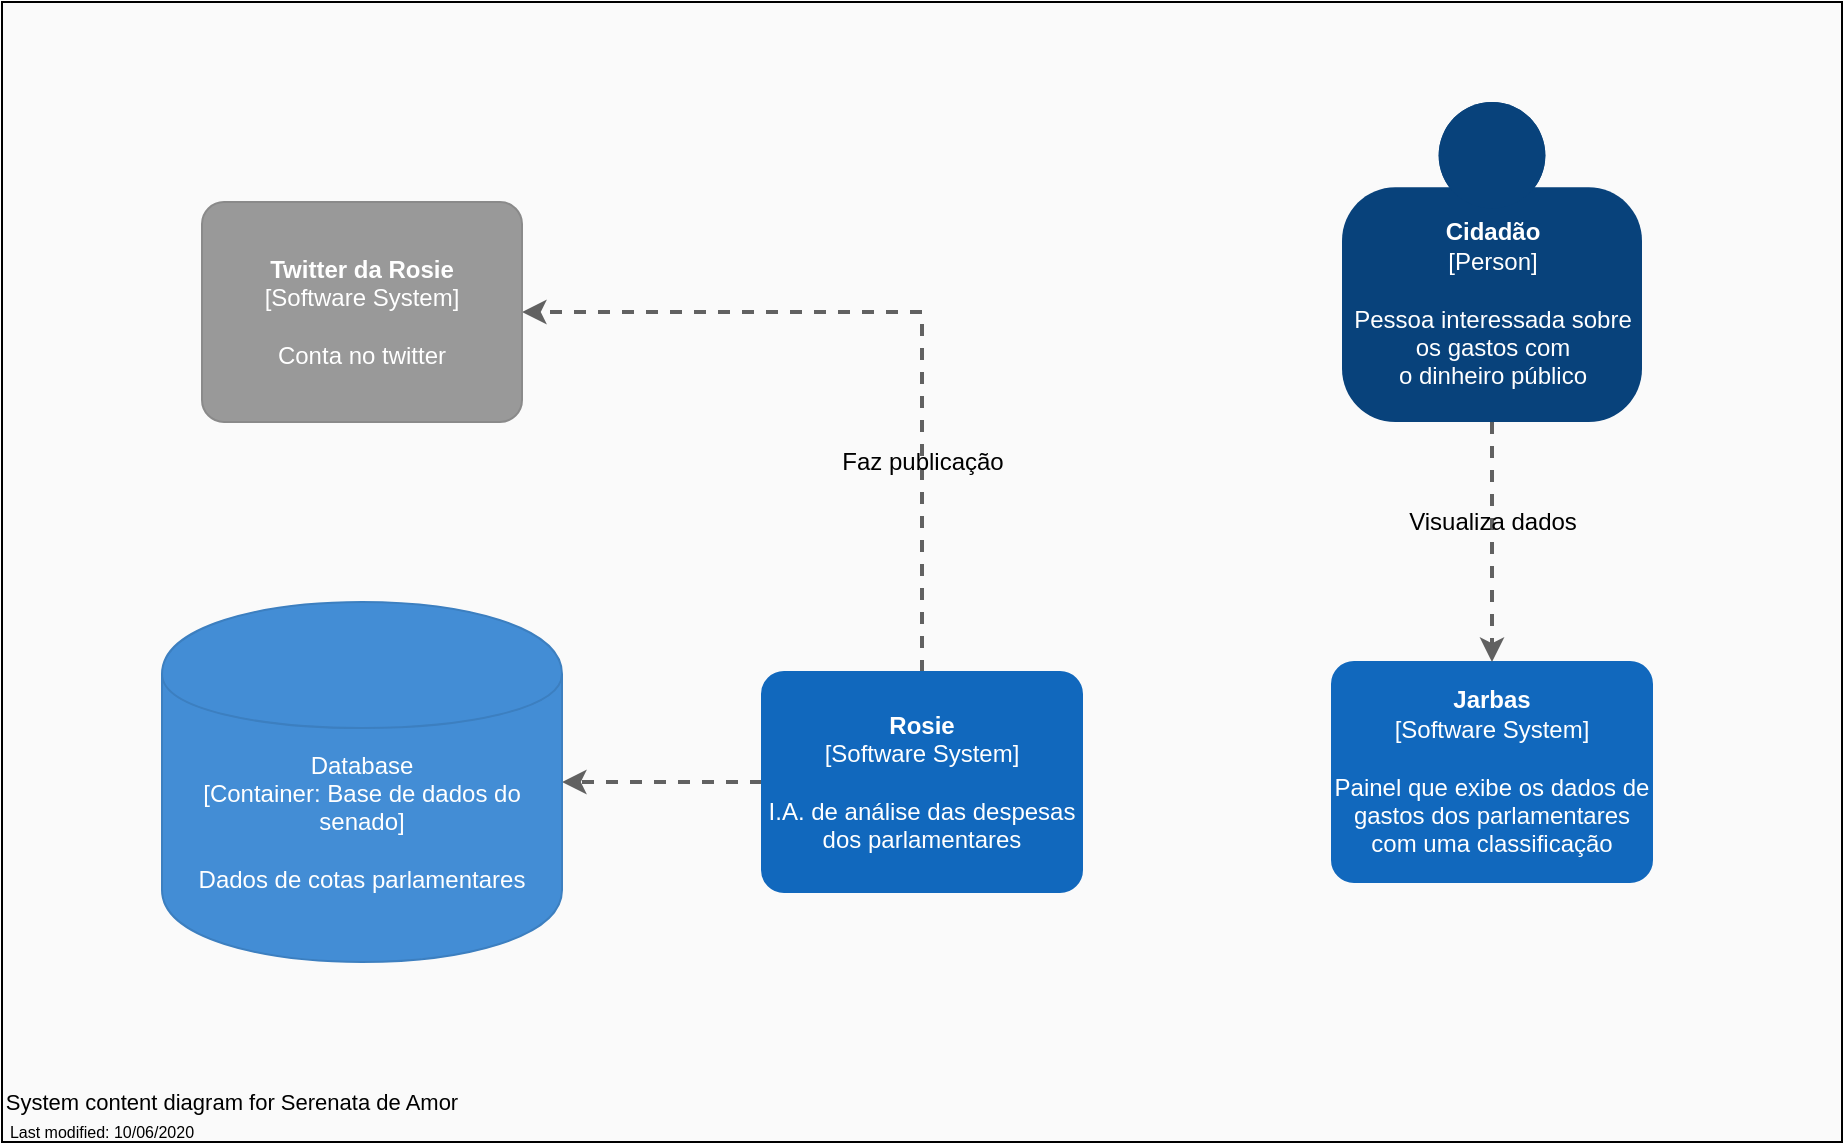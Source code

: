 <mxfile version="13.6.5">
    <diagram id="9_6gIEWsk8SYqdt57Kxq" name="Page-1">
        <mxGraphModel dx="1260" dy="533" grid="1" gridSize="10" guides="1" tooltips="1" connect="1" arrows="1" fold="1" page="1" pageScale="1" pageWidth="827" pageHeight="1169" math="0" shadow="0">
            <root>
                <mxCell id="0"/>
                <mxCell id="1" parent="0"/>
                <mxCell id="C-gh5obO0RlPB5jwihEL-24" value="" style="rounded=0;whiteSpace=wrap;html=1;fontSize=12;fillColor=#FAFAFA;" parent="1" vertex="1">
                    <mxGeometry x="40" y="70" width="920" height="570" as="geometry"/>
                </mxCell>
                <mxCell id="C-gh5obO0RlPB5jwihEL-14" style="edgeStyle=orthogonalEdgeStyle;rounded=0;orthogonalLoop=1;jettySize=auto;html=1;dashed=1;strokeColor=#616161;fontSize=12;shadow=0;strokeWidth=2;" parent="1" source="C-gh5obO0RlPB5jwihEL-1" target="C-gh5obO0RlPB5jwihEL-13" edge="1">
                    <mxGeometry relative="1" as="geometry">
                        <Array as="points">
                            <mxPoint x="500" y="225"/>
                        </Array>
                    </mxGeometry>
                </mxCell>
                <mxCell id="C-gh5obO0RlPB5jwihEL-16" value="Faz publicação" style="edgeLabel;html=1;align=center;verticalAlign=middle;resizable=0;points=[];fontSize=12;labelBackgroundColor=none;fontColor=#000000;" parent="C-gh5obO0RlPB5jwihEL-14" vertex="1" connectable="0">
                    <mxGeometry x="-0.416" y="2" relative="1" as="geometry">
                        <mxPoint x="2" y="6" as="offset"/>
                    </mxGeometry>
                </mxCell>
                <mxCell id="C-gh5obO0RlPB5jwihEL-15" style="edgeStyle=orthogonalEdgeStyle;rounded=0;orthogonalLoop=1;jettySize=auto;html=1;entryX=1;entryY=0.5;entryDx=0;entryDy=0;entryPerimeter=0;dashed=1;strokeColor=#616161;fontSize=12;strokeWidth=2;" parent="1" source="C-gh5obO0RlPB5jwihEL-1" target="C-gh5obO0RlPB5jwihEL-6" edge="1">
                    <mxGeometry relative="1" as="geometry">
                        <Array as="points">
                            <mxPoint x="410" y="460"/>
                            <mxPoint x="410" y="460"/>
                        </Array>
                    </mxGeometry>
                </mxCell>
                <object placeholders="1" c4Name="Rosie" c4Type="Software System" c4Description="I.A. de análise das despesas dos parlamentares" label="&lt;b&gt;%c4Name%&lt;/b&gt;&lt;div&gt;[%c4Type%]&lt;/div&gt;&lt;br&gt;&lt;div&gt;%c4Description%&lt;/div&gt;" id="C-gh5obO0RlPB5jwihEL-1">
                    <mxCell style="rounded=1;whiteSpace=wrap;html=1;labelBackgroundColor=none;fillColor=#1168BD;fontColor=#ffffff;align=center;arcSize=10;strokeColor=#1168BD;metaEdit=1;metaData={&quot;c4Type&quot;:{&quot;editable&quot;:false}};points=[[0.25,0,0],[0.5,0,0],[0.75,0,0],[1,0.25,0],[1,0.5,0],[1,0.75,0],[0.75,1,0],[0.5,1,0],[0.25,1,0],[0,0.75,0],[0,0.5,0],[0,0.25,0]];" parent="1" vertex="1">
                        <mxGeometry x="420" y="405" width="160" height="110.0" as="geometry"/>
                    </mxCell>
                </object>
                <object placeholders="1" c4Name="Jarbas" c4Type="Software System" c4Description="Painel que exibe os dados de gastos dos parlamentares com uma classificação" label="&lt;b&gt;%c4Name%&lt;/b&gt;&lt;div&gt;[%c4Type%]&lt;/div&gt;&lt;br&gt;&lt;div&gt;%c4Description%&lt;/div&gt;" id="C-gh5obO0RlPB5jwihEL-3">
                    <mxCell style="rounded=1;whiteSpace=wrap;html=1;labelBackgroundColor=none;fillColor=#1168BD;fontColor=#ffffff;align=center;arcSize=10;strokeColor=#1168BD;metaEdit=1;metaData={&quot;c4Type&quot;:{&quot;editable&quot;:false}};points=[[0.25,0,0],[0.5,0,0],[0.75,0,0],[1,0.25,0],[1,0.5,0],[1,0.75,0],[0.75,1,0],[0.5,1,0],[0.25,1,0],[0,0.75,0],[0,0.5,0],[0,0.25,0]];" parent="1" vertex="1">
                        <mxGeometry x="705" y="400" width="160" height="110.0" as="geometry"/>
                    </mxCell>
                </object>
                <object placeholders="1" c4Type="Database" c4Technology="Base de dados do senado" c4Description="Dados de cotas parlamentares" label="%c4Type%&lt;div style=&quot;font-size: 12px;&quot;&gt;[Container:&amp;nbsp;%c4Technology%]&lt;/div&gt;&lt;br style=&quot;font-size: 12px;&quot;&gt;&lt;div style=&quot;font-size: 12px;&quot;&gt;%c4Description%&lt;/div&gt;" id="C-gh5obO0RlPB5jwihEL-6">
                    <mxCell style="shape=cylinder;whiteSpace=wrap;html=1;boundedLbl=1;rounded=0;labelBackgroundColor=none;fillColor=#438DD5;fontSize=12;fontColor=#ffffff;align=center;strokeColor=#3C7FC0;metaEdit=1;points=[[0.5,0,0],[1,0.25,0],[1,0.5,0],[1,0.75,0],[0.5,1,0],[0,0.75,0],[0,0.5,0],[0,0.25,0]];metaData={&quot;c4Type&quot;:{&quot;editable&quot;:false}};" parent="1" vertex="1">
                        <mxGeometry x="120" y="370" width="200" height="180" as="geometry"/>
                    </mxCell>
                </object>
                <mxCell id="C-gh5obO0RlPB5jwihEL-11" style="edgeStyle=orthogonalEdgeStyle;rounded=0;orthogonalLoop=1;jettySize=auto;html=1;fontSize=12;dashed=1;strokeColor=#616161;strokeWidth=2;fontColor=#000000;" parent="1" source="C-gh5obO0RlPB5jwihEL-9" target="C-gh5obO0RlPB5jwihEL-3" edge="1">
                    <mxGeometry relative="1" as="geometry"/>
                </mxCell>
                <mxCell id="C-gh5obO0RlPB5jwihEL-12" value="Visualiza dados" style="edgeLabel;html=1;align=center;verticalAlign=middle;resizable=0;points=[];fontSize=12;labelBackgroundColor=none;fontColor=#000000;" parent="C-gh5obO0RlPB5jwihEL-11" vertex="1" connectable="0">
                    <mxGeometry x="-0.257" y="3" relative="1" as="geometry">
                        <mxPoint x="-3" y="5.29" as="offset"/>
                    </mxGeometry>
                </mxCell>
                <object placeholders="1" c4Name="Cidadão" c4Type="Person" c4Description="Pessoa interessada sobre &#10;os gastos com &#10;o dinheiro público" label="&lt;b&gt;%c4Name%&lt;/b&gt;&lt;div&gt;[%c4Type%]&lt;/div&gt;&lt;br&gt;&lt;div&gt;%c4Description%&lt;/div&gt;" id="C-gh5obO0RlPB5jwihEL-9">
                    <mxCell style="html=1;dashed=0;whitespace=wrap;fillColor=#08427b;strokeColor=none;fontColor=#ffffff;shape=mxgraph.c4.person;align=center;metaEdit=1;points=[[0.5,0,0],[1,0.5,0],[1,0.75,0],[0.75,1,0],[0.5,1,0],[0.25,1,0],[0,0.75,0],[0,0.5,0]];metaData={&quot;c4Type&quot;:{&quot;editable&quot;:false}};" parent="1" vertex="1">
                        <mxGeometry x="710" y="120" width="150" height="160" as="geometry"/>
                    </mxCell>
                </object>
                <object placeholders="1" c4Name="Twitter da Rosie" c4Type="Software System" c4Description="Conta no twitter" label="&lt;b&gt;%c4Name%&lt;/b&gt;&lt;div&gt;[%c4Type%]&lt;/div&gt;&lt;br&gt;&lt;div&gt;%c4Description%&lt;/div&gt;" id="C-gh5obO0RlPB5jwihEL-13">
                    <mxCell style="rounded=1;whiteSpace=wrap;html=1;labelBackgroundColor=none;fillColor=#999999;fontColor=#ffffff;align=center;arcSize=10;strokeColor=#8A8A8A;metaEdit=1;metaData={&quot;c4Type&quot;:{&quot;editable&quot;:false}};points=[[0.25,0,0],[0.5,0,0],[0.75,0,0],[1,0.25,0],[1,0.5,0],[1,0.75,0],[0.75,1,0],[0.5,1,0],[0.25,1,0],[0,0.75,0],[0,0.5,0],[0,0.25,0]];" parent="1" vertex="1">
                        <mxGeometry x="140" y="170" width="160" height="110.0" as="geometry"/>
                    </mxCell>
                </object>
                <mxCell id="C-gh5obO0RlPB5jwihEL-25" value="System content diagram for Serenata de Amor" style="text;html=1;align=center;verticalAlign=middle;whiteSpace=wrap;rounded=0;fontSize=11;fontColor=#000000;" parent="1" vertex="1">
                    <mxGeometry x="40" y="610" width="230" height="20" as="geometry"/>
                </mxCell>
                <mxCell id="C-gh5obO0RlPB5jwihEL-26" value="Last modified: 10/06/2020" style="text;html=1;align=center;verticalAlign=middle;whiteSpace=wrap;rounded=0;fontSize=8;fontColor=#000000;" parent="1" vertex="1">
                    <mxGeometry x="40" y="630" width="100" height="10" as="geometry"/>
                </mxCell>
            </root>
        </mxGraphModel>
    </diagram>
</mxfile>